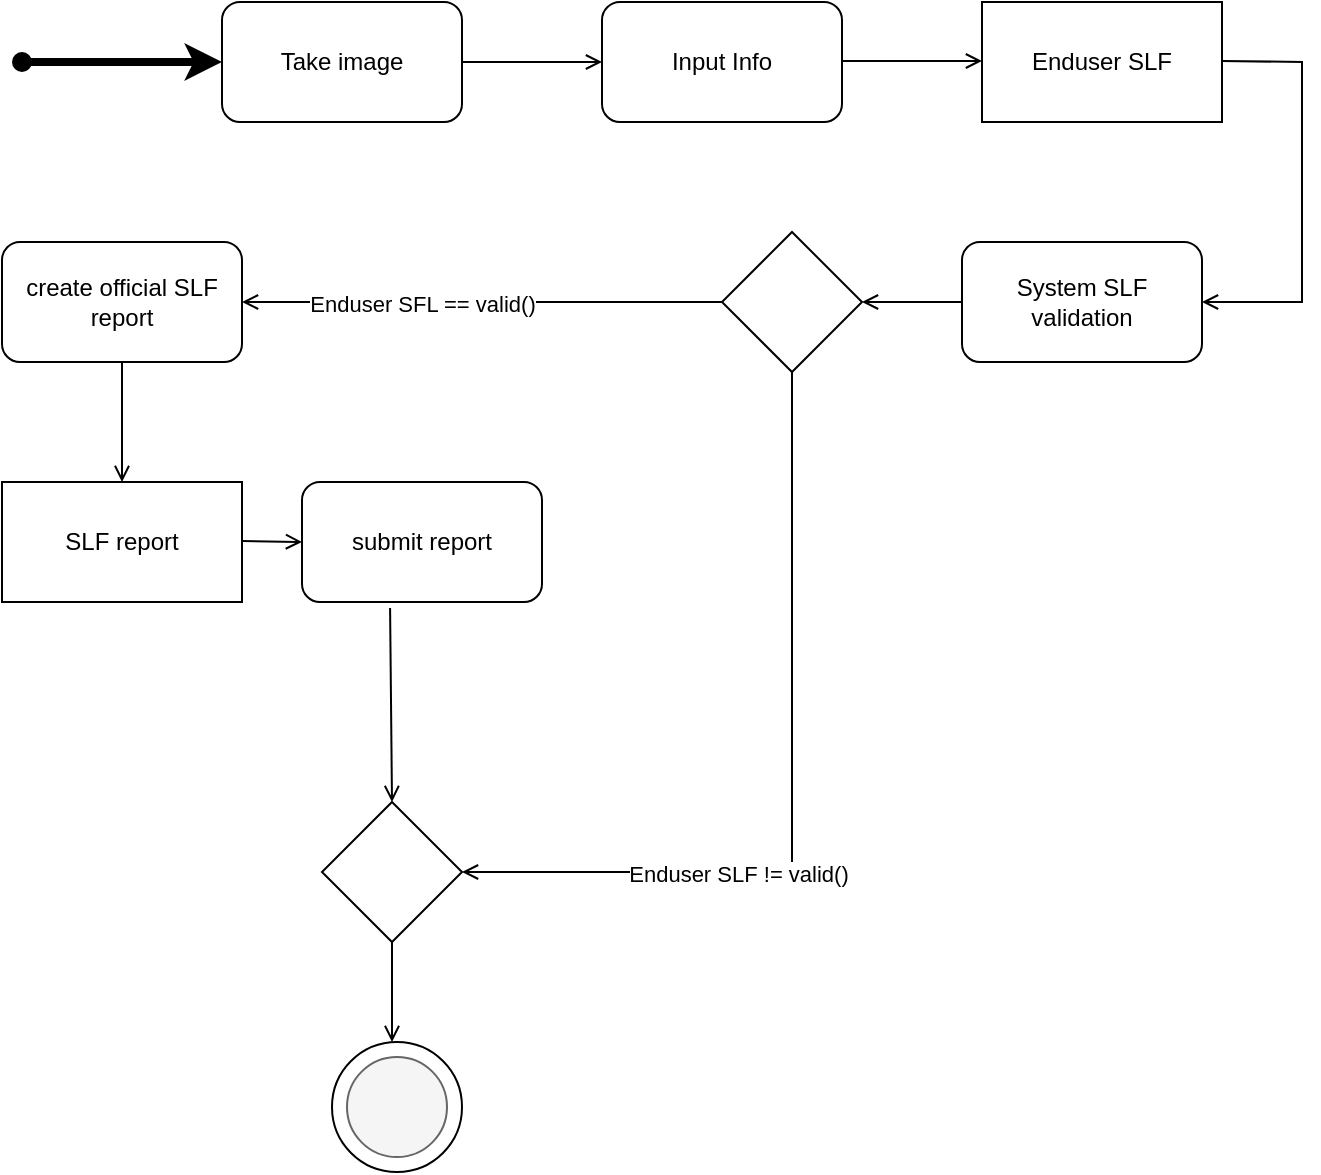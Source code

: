 <mxfile version="21.8.2" type="github">
  <diagram name="Page-1" id="e7e014a7-5840-1c2e-5031-d8a46d1fe8dd">
    <mxGraphModel dx="819" dy="670" grid="1" gridSize="10" guides="1" tooltips="1" connect="1" arrows="1" fold="1" page="1" pageScale="1" pageWidth="1169" pageHeight="826" background="none" math="0" shadow="0">
      <root>
        <mxCell id="0" />
        <mxCell id="1" parent="0" />
        <mxCell id="7YPzfLgFu9XmwdIDtmj3-41" value="" style="endArrow=classic;html=1;rounded=0;startArrow=oval;startFill=1;targetPerimeterSpacing=13;strokeWidth=4;" edge="1" parent="1">
          <mxGeometry width="50" height="50" relative="1" as="geometry">
            <mxPoint x="220" y="290" as="sourcePoint" />
            <mxPoint x="320" y="290" as="targetPoint" />
          </mxGeometry>
        </mxCell>
        <mxCell id="7YPzfLgFu9XmwdIDtmj3-42" value="Take image" style="rounded=1;whiteSpace=wrap;html=1;" vertex="1" parent="1">
          <mxGeometry x="320" y="260" width="120" height="60" as="geometry" />
        </mxCell>
        <mxCell id="7YPzfLgFu9XmwdIDtmj3-44" value="" style="endArrow=open;html=1;rounded=0;exitX=1;exitY=0.5;exitDx=0;exitDy=0;endFill=0;" edge="1" parent="1" source="7YPzfLgFu9XmwdIDtmj3-42">
          <mxGeometry width="50" height="50" relative="1" as="geometry">
            <mxPoint x="490" y="440" as="sourcePoint" />
            <mxPoint x="510" y="290" as="targetPoint" />
          </mxGeometry>
        </mxCell>
        <mxCell id="7YPzfLgFu9XmwdIDtmj3-45" value="Input Info" style="rounded=1;whiteSpace=wrap;html=1;" vertex="1" parent="1">
          <mxGeometry x="510" y="260" width="120" height="60" as="geometry" />
        </mxCell>
        <mxCell id="7YPzfLgFu9XmwdIDtmj3-46" value="" style="endArrow=open;html=1;rounded=0;exitX=1;exitY=0.5;exitDx=0;exitDy=0;endFill=0;" edge="1" parent="1">
          <mxGeometry width="50" height="50" relative="1" as="geometry">
            <mxPoint x="630" y="289.5" as="sourcePoint" />
            <mxPoint x="700" y="289.5" as="targetPoint" />
          </mxGeometry>
        </mxCell>
        <mxCell id="7YPzfLgFu9XmwdIDtmj3-47" value="Enduser SLF" style="rounded=0;whiteSpace=wrap;html=1;" vertex="1" parent="1">
          <mxGeometry x="700" y="260" width="120" height="60" as="geometry" />
        </mxCell>
        <mxCell id="7YPzfLgFu9XmwdIDtmj3-48" value="" style="endArrow=open;html=1;rounded=0;exitX=1;exitY=0.5;exitDx=0;exitDy=0;endFill=0;" edge="1" parent="1">
          <mxGeometry width="50" height="50" relative="1" as="geometry">
            <mxPoint x="820" y="289.5" as="sourcePoint" />
            <mxPoint x="810" y="410" as="targetPoint" />
            <Array as="points">
              <mxPoint x="860" y="290" />
              <mxPoint x="860" y="410" />
            </Array>
          </mxGeometry>
        </mxCell>
        <mxCell id="7YPzfLgFu9XmwdIDtmj3-49" value="System SLF validation" style="rounded=1;whiteSpace=wrap;html=1;" vertex="1" parent="1">
          <mxGeometry x="690" y="380" width="120" height="60" as="geometry" />
        </mxCell>
        <mxCell id="7YPzfLgFu9XmwdIDtmj3-50" value="" style="endArrow=open;html=1;rounded=0;exitX=0;exitY=0.5;exitDx=0;exitDy=0;endFill=0;" edge="1" parent="1" source="7YPzfLgFu9XmwdIDtmj3-49">
          <mxGeometry width="50" height="50" relative="1" as="geometry">
            <mxPoint x="560" y="390" as="sourcePoint" />
            <mxPoint x="640" y="410" as="targetPoint" />
          </mxGeometry>
        </mxCell>
        <mxCell id="7YPzfLgFu9XmwdIDtmj3-51" value="" style="rhombus;whiteSpace=wrap;html=1;" vertex="1" parent="1">
          <mxGeometry x="570" y="375" width="70" height="70" as="geometry" />
        </mxCell>
        <mxCell id="7YPzfLgFu9XmwdIDtmj3-52" value="" style="endArrow=open;html=1;rounded=0;exitX=0;exitY=0.5;exitDx=0;exitDy=0;endFill=0;" edge="1" parent="1" source="7YPzfLgFu9XmwdIDtmj3-51">
          <mxGeometry width="50" height="50" relative="1" as="geometry">
            <mxPoint x="470" y="400" as="sourcePoint" />
            <mxPoint x="330" y="410" as="targetPoint" />
          </mxGeometry>
        </mxCell>
        <mxCell id="7YPzfLgFu9XmwdIDtmj3-53" value="Enduser SFL == valid()" style="edgeLabel;html=1;align=center;verticalAlign=middle;resizable=0;points=[];" vertex="1" connectable="0" parent="7YPzfLgFu9XmwdIDtmj3-52">
          <mxGeometry x="0.25" y="1" relative="1" as="geometry">
            <mxPoint as="offset" />
          </mxGeometry>
        </mxCell>
        <mxCell id="7YPzfLgFu9XmwdIDtmj3-54" value="create official SLF report" style="rounded=1;whiteSpace=wrap;html=1;" vertex="1" parent="1">
          <mxGeometry x="210" y="380" width="120" height="60" as="geometry" />
        </mxCell>
        <mxCell id="7YPzfLgFu9XmwdIDtmj3-55" value="" style="endArrow=open;html=1;rounded=0;exitX=0.5;exitY=1;exitDx=0;exitDy=0;endFill=0;entryX=1;entryY=0.5;entryDx=0;entryDy=0;" edge="1" parent="1" source="7YPzfLgFu9XmwdIDtmj3-51" target="7YPzfLgFu9XmwdIDtmj3-58">
          <mxGeometry width="50" height="50" relative="1" as="geometry">
            <mxPoint x="570" y="500" as="sourcePoint" />
            <mxPoint x="420" y="550" as="targetPoint" />
            <Array as="points">
              <mxPoint x="605" y="695" />
            </Array>
          </mxGeometry>
        </mxCell>
        <mxCell id="7YPzfLgFu9XmwdIDtmj3-57" value="Enduser SLF != valid()" style="edgeLabel;html=1;align=center;verticalAlign=middle;resizable=0;points=[];" vertex="1" connectable="0" parent="7YPzfLgFu9XmwdIDtmj3-55">
          <mxGeometry x="0.336" y="1" relative="1" as="geometry">
            <mxPoint as="offset" />
          </mxGeometry>
        </mxCell>
        <mxCell id="7YPzfLgFu9XmwdIDtmj3-58" value="" style="rhombus;whiteSpace=wrap;html=1;" vertex="1" parent="1">
          <mxGeometry x="370" y="660" width="70" height="70" as="geometry" />
        </mxCell>
        <mxCell id="7YPzfLgFu9XmwdIDtmj3-60" value="" style="endArrow=open;html=1;rounded=0;exitX=0.5;exitY=1;exitDx=0;exitDy=0;endFill=0;" edge="1" parent="1" source="7YPzfLgFu9XmwdIDtmj3-58">
          <mxGeometry width="50" height="50" relative="1" as="geometry">
            <mxPoint x="385" y="780" as="sourcePoint" />
            <mxPoint x="405" y="780" as="targetPoint" />
          </mxGeometry>
        </mxCell>
        <mxCell id="7YPzfLgFu9XmwdIDtmj3-61" value="" style="ellipse;whiteSpace=wrap;html=1;aspect=fixed;" vertex="1" parent="1">
          <mxGeometry x="375" y="780" width="65" height="65" as="geometry" />
        </mxCell>
        <mxCell id="7YPzfLgFu9XmwdIDtmj3-62" value="" style="ellipse;whiteSpace=wrap;html=1;aspect=fixed;fillColor=#f5f5f5;strokeColor=#666666;fontColor=#333333;" vertex="1" parent="1">
          <mxGeometry x="382.5" y="787.5" width="50" height="50" as="geometry" />
        </mxCell>
        <mxCell id="7YPzfLgFu9XmwdIDtmj3-63" value="" style="endArrow=open;html=1;rounded=0;exitX=0.5;exitY=1;exitDx=0;exitDy=0;endFill=0;" edge="1" parent="1" source="7YPzfLgFu9XmwdIDtmj3-54">
          <mxGeometry width="50" height="50" relative="1" as="geometry">
            <mxPoint x="240" y="460" as="sourcePoint" />
            <mxPoint x="270" y="500" as="targetPoint" />
          </mxGeometry>
        </mxCell>
        <mxCell id="7YPzfLgFu9XmwdIDtmj3-64" value="SLF report" style="rounded=0;whiteSpace=wrap;html=1;" vertex="1" parent="1">
          <mxGeometry x="210" y="500" width="120" height="60" as="geometry" />
        </mxCell>
        <mxCell id="7YPzfLgFu9XmwdIDtmj3-66" value="" style="endArrow=open;html=1;rounded=0;exitX=1;exitY=0.5;exitDx=0;exitDy=0;endFill=0;" edge="1" parent="1">
          <mxGeometry width="50" height="50" relative="1" as="geometry">
            <mxPoint x="330" y="529.5" as="sourcePoint" />
            <mxPoint x="360" y="530" as="targetPoint" />
          </mxGeometry>
        </mxCell>
        <mxCell id="7YPzfLgFu9XmwdIDtmj3-67" value="submit report" style="rounded=1;whiteSpace=wrap;html=1;" vertex="1" parent="1">
          <mxGeometry x="360" y="500" width="120" height="60" as="geometry" />
        </mxCell>
        <mxCell id="7YPzfLgFu9XmwdIDtmj3-68" value="" style="endArrow=open;html=1;rounded=0;exitX=0.367;exitY=1.05;exitDx=0;exitDy=0;endFill=0;entryX=0.5;entryY=0;entryDx=0;entryDy=0;exitPerimeter=0;" edge="1" parent="1" source="7YPzfLgFu9XmwdIDtmj3-67" target="7YPzfLgFu9XmwdIDtmj3-58">
          <mxGeometry width="50" height="50" relative="1" as="geometry">
            <mxPoint x="382.5" y="600" as="sourcePoint" />
            <mxPoint x="452.5" y="600" as="targetPoint" />
          </mxGeometry>
        </mxCell>
      </root>
    </mxGraphModel>
  </diagram>
</mxfile>
